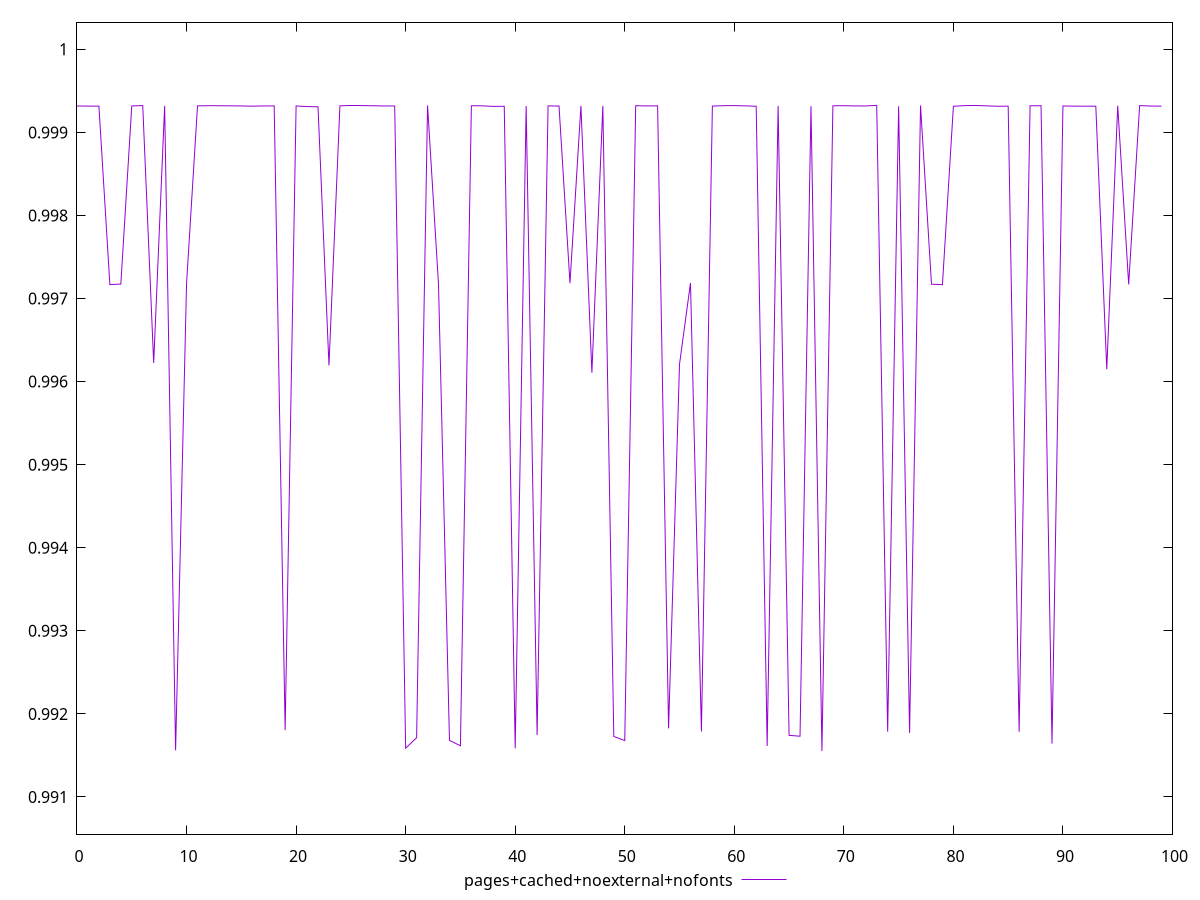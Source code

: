 $_pagesCachedNoexternalNofonts <<EOF
0.9993179429520086
0.9993170298838066
0.9993173191715408
0.9971676519934134
0.9971744937876447
0.9993184980752168
0.9993235775671518
0.9962244501156972
0.9993204506119782
0.9915609889529211
0.9971803576824976
0.9993197140522656
0.9993218549962917
0.9993208967006006
0.9993202129739664
0.9993189470534803
0.9993162679341308
0.9993187019146603
0.9993189876547561
0.9918032366095264
0.9993188531788826
0.9993109204544663
0.9993084299138353
0.9961947420206307
0.9993205814889777
0.9993244314297154
0.9993233400649331
0.9993212088229477
0.9993185986967725
0.9993187950608391
0.9915867846047088
0.9917128118411545
0.9993253206593964
0.9971671767309502
0.9916806429217253
0.9916163834209715
0.9993210379130522
0.999320248679703
0.9993134345464716
0.9993150496429561
0.9915861852353381
0.9993172154125289
0.9917461412008112
0.999319670508267
0.9993172937928061
0.9971846040012564
0.9993192907992761
0.9961074063518083
0.9993203137644175
0.9917274102435375
0.9916788630856286
0.9993216151527294
0.9993188684528369
0.9993200310745374
0.9918250650406856
0.9962102182452244
0.9971869605734297
0.9917873997644049
0.9993172038414961
0.9993216370607676
0.9993232173972113
0.9993197497790064
0.9993150694755994
0.9916139176021141
0.9993196213790223
0.9917413758708309
0.9917307809430171
0.9993155961818636
0.9915522674279096
0.9993209119378139
0.9993217959698956
0.9993193708501007
0.9993184991932995
0.9993257996549971
0.9917857853453749
0.99931581006354
0.9917714611878345
0.9993235031001705
0.9971725879202231
0.9971675289097097
0.9993150002464477
0.9993222843914119
0.9993244739891282
0.999319941784472
0.9993148318278036
0.9993160141733484
0.9917837089653365
0.9993207684741703
0.999321576905134
0.9916424970180264
0.9993185618035848
0.9993163445333799
0.9993159427778486
0.9993156227330261
0.9961491115283511
0.9993218145320992
0.9971701378635615
0.999322957549615
0.9993177008809642
0.9993161064927047
EOF
set key outside below
set terminal pngcairo
set output "report_00006_2020-11-02T20-21-41.718Z/speed-index/pages+cached+noexternal+nofonts//score.png"
set yrange [0.9905522674279096:1.000325799654997]
plot $_pagesCachedNoexternalNofonts title "pages+cached+noexternal+nofonts" with line ,